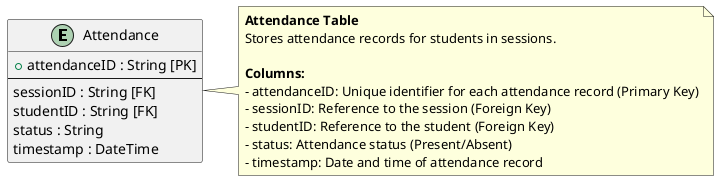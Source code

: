 @startuml
' Attendance Table Structure

skinparam entity {
  BackgroundColor #f06292
  BorderColor black
  FontColor black
}

entity "Attendance" as Attendance {
  + attendanceID : String [PK]
  --
  sessionID : String [FK]
  studentID : String [FK]
  status : String
  timestamp : DateTime
}

note right of Attendance
  **Attendance Table**
  Stores attendance records for students in sessions.
  
  **Columns:**
  - attendanceID: Unique identifier for each attendance record (Primary Key)
  - sessionID: Reference to the session (Foreign Key)
  - studentID: Reference to the student (Foreign Key)
  - status: Attendance status (Present/Absent)
  - timestamp: Date and time of attendance record
end note

@enduml
